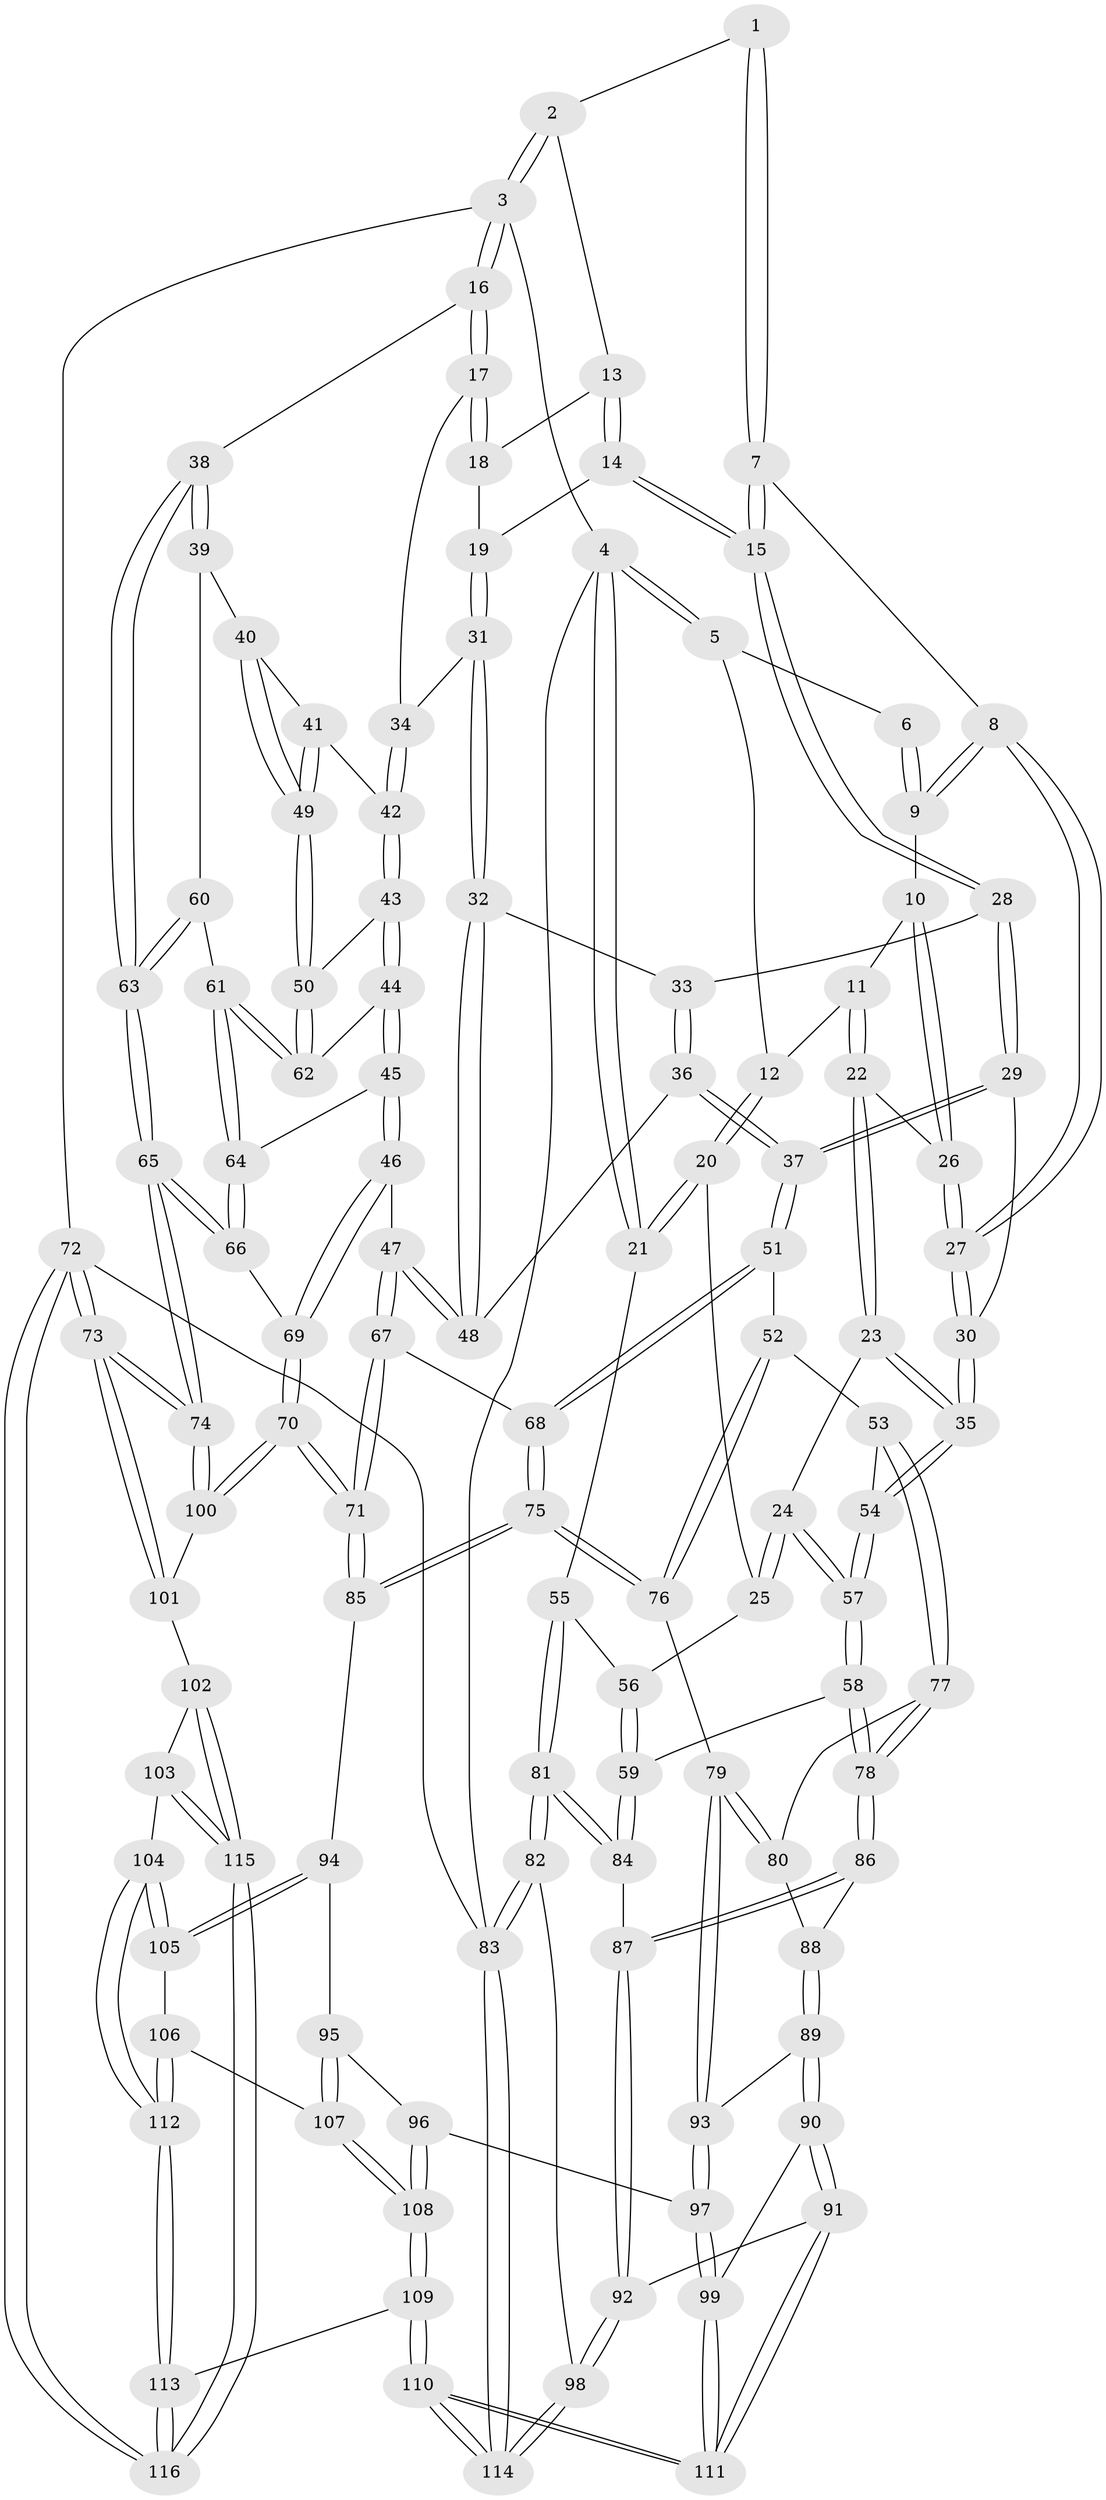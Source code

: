 // Generated by graph-tools (version 1.1) at 2025/17/03/09/25 04:17:01]
// undirected, 116 vertices, 287 edges
graph export_dot {
graph [start="1"]
  node [color=gray90,style=filled];
  1 [pos="+0.5851894401868168+0"];
  2 [pos="+0.831009075736756+0"];
  3 [pos="+1+0"];
  4 [pos="+0+0"];
  5 [pos="+0.10229066954701933+0"];
  6 [pos="+0.26675636438245265+0"];
  7 [pos="+0.526060362585088+0.0904536381003464"];
  8 [pos="+0.40188588773560496+0.1127714896731373"];
  9 [pos="+0.33060216534919223+0.05959114482378287"];
  10 [pos="+0.25145428626278715+0.11325045425624691"];
  11 [pos="+0.19106362151905543+0.10471095130111525"];
  12 [pos="+0.1540865293439648+0.08952933032853211"];
  13 [pos="+0.7994300492422215+0"];
  14 [pos="+0.6341258190986768+0.13774332501123188"];
  15 [pos="+0.5425772994145918+0.11370694760806264"];
  16 [pos="+1+0.08085310046769147"];
  17 [pos="+0.8318709794883878+0.20046679219916722"];
  18 [pos="+0.7857151653494839+0.048401216028024975"];
  19 [pos="+0.665033156516823+0.1559546828133307"];
  20 [pos="+0.1064016265769521+0.13804116043723985"];
  21 [pos="+0+0"];
  22 [pos="+0.20223169262615523+0.22496586676220087"];
  23 [pos="+0.16377155944287441+0.2882499418659735"];
  24 [pos="+0.14976340864865698+0.28833143046730275"];
  25 [pos="+0.09471790455298094+0.25915673119066035"];
  26 [pos="+0.263670642964634+0.1750321740800266"];
  27 [pos="+0.35607082474793295+0.24606591630312444"];
  28 [pos="+0.5340767143516602+0.1987584023599774"];
  29 [pos="+0.3927852617318963+0.2805396372945632"];
  30 [pos="+0.35775206923737807+0.26367506944866825"];
  31 [pos="+0.7232580586631963+0.24059693280052988"];
  32 [pos="+0.6587188219595087+0.33051174886164336"];
  33 [pos="+0.5427670900606673+0.2216980811890432"];
  34 [pos="+0.8105822532843048+0.22617666003259104"];
  35 [pos="+0.2672079548792949+0.3317849545152819"];
  36 [pos="+0.48301159207123373+0.35999122703231984"];
  37 [pos="+0.4686773276504926+0.3669433572025973"];
  38 [pos="+1+0.22887609953543053"];
  39 [pos="+0.9686830446672154+0.3187299433223056"];
  40 [pos="+0.9331627695068195+0.3161567160781641"];
  41 [pos="+0.8678892314144184+0.29771619937736865"];
  42 [pos="+0.8315085970090962+0.2731323303807774"];
  43 [pos="+0.8208985987675673+0.34171869416280704"];
  44 [pos="+0.8060560237781346+0.37563325250268065"];
  45 [pos="+0.7768875005758809+0.41154760849906274"];
  46 [pos="+0.7505203106584247+0.42279978425512954"];
  47 [pos="+0.6814373331567848+0.4155793205021274"];
  48 [pos="+0.6563524042456286+0.343330775918475"];
  49 [pos="+0.8856213530231115+0.36638061532081717"];
  50 [pos="+0.8850279256144168+0.3727122340230573"];
  51 [pos="+0.45546909288851156+0.43001756855503254"];
  52 [pos="+0.43131935542299804+0.44956903096079004"];
  53 [pos="+0.31159702865046385+0.454854488661569"];
  54 [pos="+0.27470735434344296+0.38480445288435444"];
  55 [pos="+0+0.26852558477655397"];
  56 [pos="+0.027258844690809362+0.27396425420090365"];
  57 [pos="+0.1077243783269599+0.47661906112331487"];
  58 [pos="+0.09949464480922089+0.4907988825244802"];
  59 [pos="+0.06947039583111411+0.48870337869771446"];
  60 [pos="+0.9271663902027022+0.37655109549063454"];
  61 [pos="+0.8962637371935922+0.3985011499625485"];
  62 [pos="+0.8900395277278598+0.38968722928796506"];
  63 [pos="+1+0.5658575719871132"];
  64 [pos="+0.8940506144864159+0.4451060953882278"];
  65 [pos="+1+0.6080422246442345"];
  66 [pos="+0.9816599449972215+0.6002391135624687"];
  67 [pos="+0.6481393645576529+0.48256753001643365"];
  68 [pos="+0.5843225287317445+0.5031349640116514"];
  69 [pos="+0.888617996028651+0.6264451885823129"];
  70 [pos="+0.7717846437470801+0.6950072563956702"];
  71 [pos="+0.7642602200181885+0.691422199097928"];
  72 [pos="+1+1"];
  73 [pos="+1+1"];
  74 [pos="+1+0.8794228877938713"];
  75 [pos="+0.5165900597030825+0.6295496961300018"];
  76 [pos="+0.4373556973795204+0.6038999187122617"];
  77 [pos="+0.3025833892975886+0.474493691794447"];
  78 [pos="+0.13830629287074458+0.531845407991894"];
  79 [pos="+0.37328720863081366+0.6272634570910662"];
  80 [pos="+0.31087084321911007+0.5509500439456363"];
  81 [pos="+0+0.5300994192438259"];
  82 [pos="+0+0.7990396626724754"];
  83 [pos="+0+1"];
  84 [pos="+0+0.5295997264268364"];
  85 [pos="+0.5575254149882344+0.6977246411244511"];
  86 [pos="+0.1480649721874444+0.5643193053624581"];
  87 [pos="+0.11036225578853252+0.6587572337460225"];
  88 [pos="+0.21890355346692897+0.6008881913052455"];
  89 [pos="+0.24050674641024664+0.6475106833609382"];
  90 [pos="+0.15624616762520638+0.7466674361260912"];
  91 [pos="+0.12830297646630906+0.7575690298486588"];
  92 [pos="+0.11359673697689664+0.7549167707534915"];
  93 [pos="+0.3404009277665045+0.6861859306435371"];
  94 [pos="+0.5437708656825482+0.7230150084598873"];
  95 [pos="+0.4530229170471371+0.771022959873339"];
  96 [pos="+0.3924050528262646+0.767149285721065"];
  97 [pos="+0.34075285784393217+0.7444230362523577"];
  98 [pos="+0.04441285250187605+0.7912347064738258"];
  99 [pos="+0.3365487622190094+0.7481361563451808"];
  100 [pos="+0.7727558553760254+0.7683807406482079"];
  101 [pos="+0.7723117054632203+0.8364765980003919"];
  102 [pos="+0.7646505522301891+0.8451585240649613"];
  103 [pos="+0.6049743093899083+0.8829464825464008"];
  104 [pos="+0.5939524901961667+0.882909749111812"];
  105 [pos="+0.5662062672118867+0.8291712250460028"];
  106 [pos="+0.480508883942412+0.8461377064691694"];
  107 [pos="+0.46747981126387594+0.8405899561008744"];
  108 [pos="+0.4086780437759769+0.9236411132381012"];
  109 [pos="+0.3381506249208632+1"];
  110 [pos="+0.30224850731650876+1"];
  111 [pos="+0.2679566653491157+0.9200845374523325"];
  112 [pos="+0.5427064883637979+0.9351633333167579"];
  113 [pos="+0.3975337831431694+1"];
  114 [pos="+0.2328011192136576+1"];
  115 [pos="+0.7137505545437506+1"];
  116 [pos="+0.7046923789732885+1"];
  1 -- 2;
  1 -- 7;
  1 -- 7;
  2 -- 3;
  2 -- 3;
  2 -- 13;
  3 -- 4;
  3 -- 16;
  3 -- 16;
  3 -- 72;
  4 -- 5;
  4 -- 5;
  4 -- 21;
  4 -- 21;
  4 -- 83;
  5 -- 6;
  5 -- 12;
  6 -- 9;
  6 -- 9;
  7 -- 8;
  7 -- 15;
  7 -- 15;
  8 -- 9;
  8 -- 9;
  8 -- 27;
  8 -- 27;
  9 -- 10;
  10 -- 11;
  10 -- 26;
  10 -- 26;
  11 -- 12;
  11 -- 22;
  11 -- 22;
  12 -- 20;
  12 -- 20;
  13 -- 14;
  13 -- 14;
  13 -- 18;
  14 -- 15;
  14 -- 15;
  14 -- 19;
  15 -- 28;
  15 -- 28;
  16 -- 17;
  16 -- 17;
  16 -- 38;
  17 -- 18;
  17 -- 18;
  17 -- 34;
  18 -- 19;
  19 -- 31;
  19 -- 31;
  20 -- 21;
  20 -- 21;
  20 -- 25;
  21 -- 55;
  22 -- 23;
  22 -- 23;
  22 -- 26;
  23 -- 24;
  23 -- 35;
  23 -- 35;
  24 -- 25;
  24 -- 25;
  24 -- 57;
  24 -- 57;
  25 -- 56;
  26 -- 27;
  26 -- 27;
  27 -- 30;
  27 -- 30;
  28 -- 29;
  28 -- 29;
  28 -- 33;
  29 -- 30;
  29 -- 37;
  29 -- 37;
  30 -- 35;
  30 -- 35;
  31 -- 32;
  31 -- 32;
  31 -- 34;
  32 -- 33;
  32 -- 48;
  32 -- 48;
  33 -- 36;
  33 -- 36;
  34 -- 42;
  34 -- 42;
  35 -- 54;
  35 -- 54;
  36 -- 37;
  36 -- 37;
  36 -- 48;
  37 -- 51;
  37 -- 51;
  38 -- 39;
  38 -- 39;
  38 -- 63;
  38 -- 63;
  39 -- 40;
  39 -- 60;
  40 -- 41;
  40 -- 49;
  40 -- 49;
  41 -- 42;
  41 -- 49;
  41 -- 49;
  42 -- 43;
  42 -- 43;
  43 -- 44;
  43 -- 44;
  43 -- 50;
  44 -- 45;
  44 -- 45;
  44 -- 62;
  45 -- 46;
  45 -- 46;
  45 -- 64;
  46 -- 47;
  46 -- 69;
  46 -- 69;
  47 -- 48;
  47 -- 48;
  47 -- 67;
  47 -- 67;
  49 -- 50;
  49 -- 50;
  50 -- 62;
  50 -- 62;
  51 -- 52;
  51 -- 68;
  51 -- 68;
  52 -- 53;
  52 -- 76;
  52 -- 76;
  53 -- 54;
  53 -- 77;
  53 -- 77;
  54 -- 57;
  54 -- 57;
  55 -- 56;
  55 -- 81;
  55 -- 81;
  56 -- 59;
  56 -- 59;
  57 -- 58;
  57 -- 58;
  58 -- 59;
  58 -- 78;
  58 -- 78;
  59 -- 84;
  59 -- 84;
  60 -- 61;
  60 -- 63;
  60 -- 63;
  61 -- 62;
  61 -- 62;
  61 -- 64;
  61 -- 64;
  63 -- 65;
  63 -- 65;
  64 -- 66;
  64 -- 66;
  65 -- 66;
  65 -- 66;
  65 -- 74;
  65 -- 74;
  66 -- 69;
  67 -- 68;
  67 -- 71;
  67 -- 71;
  68 -- 75;
  68 -- 75;
  69 -- 70;
  69 -- 70;
  70 -- 71;
  70 -- 71;
  70 -- 100;
  70 -- 100;
  71 -- 85;
  71 -- 85;
  72 -- 73;
  72 -- 73;
  72 -- 116;
  72 -- 116;
  72 -- 83;
  73 -- 74;
  73 -- 74;
  73 -- 101;
  73 -- 101;
  74 -- 100;
  74 -- 100;
  75 -- 76;
  75 -- 76;
  75 -- 85;
  75 -- 85;
  76 -- 79;
  77 -- 78;
  77 -- 78;
  77 -- 80;
  78 -- 86;
  78 -- 86;
  79 -- 80;
  79 -- 80;
  79 -- 93;
  79 -- 93;
  80 -- 88;
  81 -- 82;
  81 -- 82;
  81 -- 84;
  81 -- 84;
  82 -- 83;
  82 -- 83;
  82 -- 98;
  83 -- 114;
  83 -- 114;
  84 -- 87;
  85 -- 94;
  86 -- 87;
  86 -- 87;
  86 -- 88;
  87 -- 92;
  87 -- 92;
  88 -- 89;
  88 -- 89;
  89 -- 90;
  89 -- 90;
  89 -- 93;
  90 -- 91;
  90 -- 91;
  90 -- 99;
  91 -- 92;
  91 -- 111;
  91 -- 111;
  92 -- 98;
  92 -- 98;
  93 -- 97;
  93 -- 97;
  94 -- 95;
  94 -- 105;
  94 -- 105;
  95 -- 96;
  95 -- 107;
  95 -- 107;
  96 -- 97;
  96 -- 108;
  96 -- 108;
  97 -- 99;
  97 -- 99;
  98 -- 114;
  98 -- 114;
  99 -- 111;
  99 -- 111;
  100 -- 101;
  101 -- 102;
  102 -- 103;
  102 -- 115;
  102 -- 115;
  103 -- 104;
  103 -- 115;
  103 -- 115;
  104 -- 105;
  104 -- 105;
  104 -- 112;
  104 -- 112;
  105 -- 106;
  106 -- 107;
  106 -- 112;
  106 -- 112;
  107 -- 108;
  107 -- 108;
  108 -- 109;
  108 -- 109;
  109 -- 110;
  109 -- 110;
  109 -- 113;
  110 -- 111;
  110 -- 111;
  110 -- 114;
  110 -- 114;
  112 -- 113;
  112 -- 113;
  113 -- 116;
  113 -- 116;
  115 -- 116;
  115 -- 116;
}
